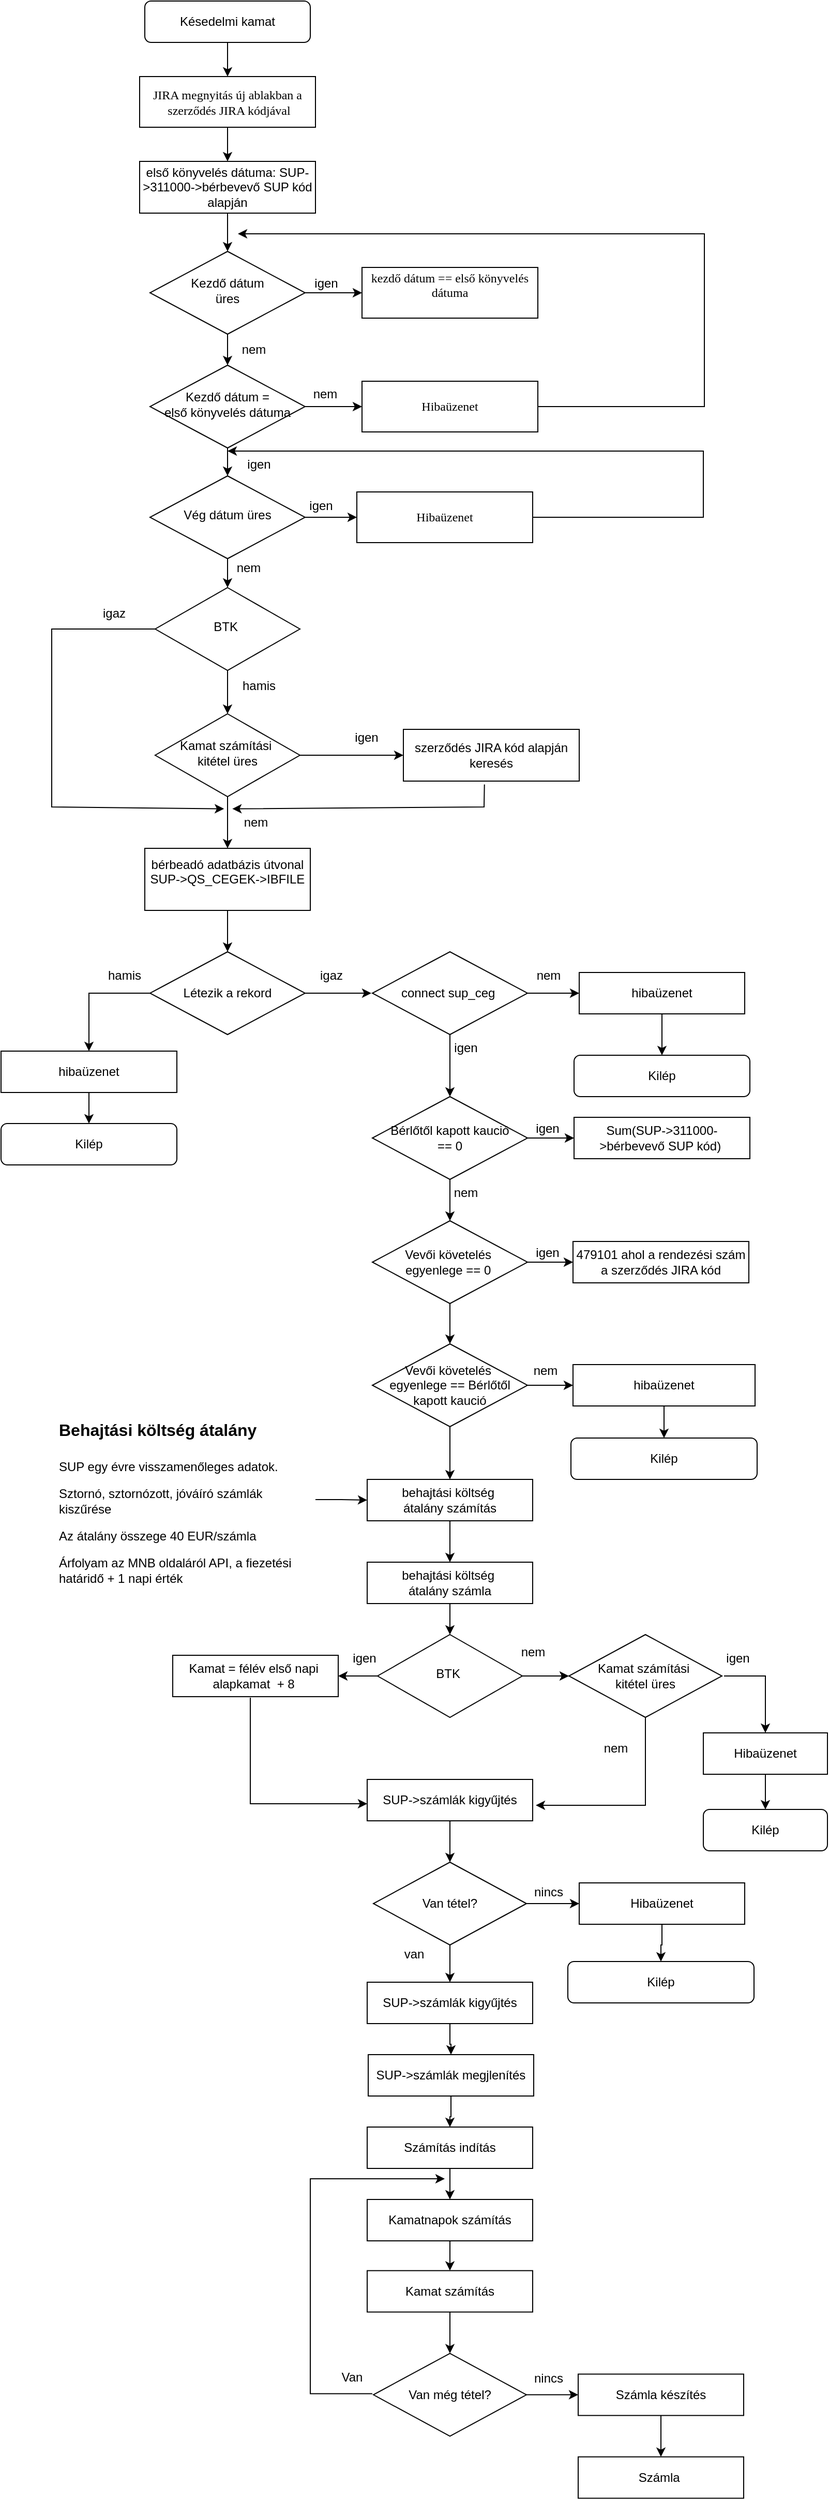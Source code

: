<mxfile version="24.5.1" type="github">
  <diagram id="C5RBs43oDa-KdzZeNtuy" name="Page-1">
    <mxGraphModel dx="1434" dy="780" grid="1" gridSize="10" guides="1" tooltips="1" connect="1" arrows="1" fold="1" page="1" pageScale="1" pageWidth="827" pageHeight="1169" math="0" shadow="0">
      <root>
        <mxCell id="WIyWlLk6GJQsqaUBKTNV-0" />
        <mxCell id="WIyWlLk6GJQsqaUBKTNV-1" parent="WIyWlLk6GJQsqaUBKTNV-0" />
        <mxCell id="4UX6fpoMR7Aj9LbOUWJn-19" value="" style="edgeStyle=orthogonalEdgeStyle;rounded=0;orthogonalLoop=1;jettySize=auto;html=1;" edge="1" parent="WIyWlLk6GJQsqaUBKTNV-1" source="WIyWlLk6GJQsqaUBKTNV-3" target="4UX6fpoMR7Aj9LbOUWJn-18">
          <mxGeometry relative="1" as="geometry" />
        </mxCell>
        <mxCell id="WIyWlLk6GJQsqaUBKTNV-3" value="Késedelmi kamat" style="rounded=1;whiteSpace=wrap;html=1;fontSize=12;glass=0;strokeWidth=1;shadow=0;" parent="WIyWlLk6GJQsqaUBKTNV-1" vertex="1">
          <mxGeometry x="160" y="25" width="160" height="40" as="geometry" />
        </mxCell>
        <mxCell id="4UX6fpoMR7Aj9LbOUWJn-11" value="" style="edgeStyle=orthogonalEdgeStyle;rounded=0;orthogonalLoop=1;jettySize=auto;html=1;" edge="1" parent="WIyWlLk6GJQsqaUBKTNV-1" source="WIyWlLk6GJQsqaUBKTNV-6">
          <mxGeometry relative="1" as="geometry">
            <mxPoint x="370" y="307" as="targetPoint" />
          </mxGeometry>
        </mxCell>
        <mxCell id="4UX6fpoMR7Aj9LbOUWJn-14" value="" style="edgeStyle=orthogonalEdgeStyle;rounded=0;orthogonalLoop=1;jettySize=auto;html=1;" edge="1" parent="WIyWlLk6GJQsqaUBKTNV-1" source="WIyWlLk6GJQsqaUBKTNV-6" target="4UX6fpoMR7Aj9LbOUWJn-13">
          <mxGeometry relative="1" as="geometry" />
        </mxCell>
        <mxCell id="WIyWlLk6GJQsqaUBKTNV-6" value="Kezdő dátum&lt;div&gt;üres&lt;/div&gt;" style="rhombus;whiteSpace=wrap;html=1;shadow=0;fontFamily=Helvetica;fontSize=12;align=center;strokeWidth=1;spacing=6;spacingTop=-4;" parent="WIyWlLk6GJQsqaUBKTNV-1" vertex="1">
          <mxGeometry x="165" y="267" width="150" height="80" as="geometry" />
        </mxCell>
        <mxCell id="4UX6fpoMR7Aj9LbOUWJn-37" value="" style="edgeStyle=orthogonalEdgeStyle;rounded=0;orthogonalLoop=1;jettySize=auto;html=1;" edge="1" parent="WIyWlLk6GJQsqaUBKTNV-1" source="WIyWlLk6GJQsqaUBKTNV-10" target="4UX6fpoMR7Aj9LbOUWJn-36">
          <mxGeometry relative="1" as="geometry" />
        </mxCell>
        <mxCell id="WIyWlLk6GJQsqaUBKTNV-10" value="Vég dátum üres" style="rhombus;whiteSpace=wrap;html=1;shadow=0;fontFamily=Helvetica;fontSize=12;align=center;strokeWidth=1;spacing=6;spacingTop=-4;" parent="WIyWlLk6GJQsqaUBKTNV-1" vertex="1">
          <mxGeometry x="165" y="484" width="150" height="80" as="geometry" />
        </mxCell>
        <mxCell id="mOYk4QfzvSBactdOtRVu-100" value="" style="edgeStyle=orthogonalEdgeStyle;rounded=0;orthogonalLoop=1;jettySize=auto;html=1;" parent="WIyWlLk6GJQsqaUBKTNV-1" source="mOYk4QfzvSBactdOtRVu-1" target="mOYk4QfzvSBactdOtRVu-72" edge="1">
          <mxGeometry relative="1" as="geometry" />
        </mxCell>
        <mxCell id="mOYk4QfzvSBactdOtRVu-1" value="Kamat számítási&amp;nbsp;&lt;div&gt;kitétel&amp;nbsp;&lt;span style=&quot;background-color: initial;&quot;&gt;üres&lt;/span&gt;&lt;/div&gt;" style="rhombus;whiteSpace=wrap;html=1;shadow=0;fontFamily=Helvetica;fontSize=12;align=center;strokeWidth=1;spacing=6;spacingTop=-4;" parent="WIyWlLk6GJQsqaUBKTNV-1" vertex="1">
          <mxGeometry x="170" y="714" width="140" height="80" as="geometry" />
        </mxCell>
        <mxCell id="mOYk4QfzvSBactdOtRVu-7" value="BTK&amp;nbsp;" style="rhombus;whiteSpace=wrap;html=1;shadow=0;fontFamily=Helvetica;fontSize=12;align=center;strokeWidth=1;spacing=6;spacingTop=-4;" parent="WIyWlLk6GJQsqaUBKTNV-1" vertex="1">
          <mxGeometry x="170" y="592" width="140" height="80" as="geometry" />
        </mxCell>
        <mxCell id="mOYk4QfzvSBactdOtRVu-8" value="" style="edgeStyle=none;orthogonalLoop=1;jettySize=auto;html=1;rounded=0;entryX=0.5;entryY=0;entryDx=0;entryDy=0;exitX=0.5;exitY=1;exitDx=0;exitDy=0;" parent="WIyWlLk6GJQsqaUBKTNV-1" source="WIyWlLk6GJQsqaUBKTNV-10" target="mOYk4QfzvSBactdOtRVu-7" edge="1">
          <mxGeometry width="100" relative="1" as="geometry">
            <mxPoint x="220" y="554" as="sourcePoint" />
            <mxPoint x="270" y="574" as="targetPoint" />
            <Array as="points" />
          </mxGeometry>
        </mxCell>
        <mxCell id="mOYk4QfzvSBactdOtRVu-12" value="" style="edgeStyle=none;orthogonalLoop=1;jettySize=auto;html=1;rounded=0;exitX=0.5;exitY=1;exitDx=0;exitDy=0;" parent="WIyWlLk6GJQsqaUBKTNV-1" source="mOYk4QfzvSBactdOtRVu-7" edge="1">
          <mxGeometry width="100" relative="1" as="geometry">
            <mxPoint x="252" y="672" as="sourcePoint" />
            <mxPoint x="240" y="714" as="targetPoint" />
            <Array as="points" />
          </mxGeometry>
        </mxCell>
        <mxCell id="mOYk4QfzvSBactdOtRVu-13" value="hamis" style="text;html=1;align=center;verticalAlign=middle;resizable=0;points=[];autosize=1;strokeColor=none;fillColor=none;" parent="WIyWlLk6GJQsqaUBKTNV-1" vertex="1">
          <mxGeometry x="240" y="672" width="60" height="30" as="geometry" />
        </mxCell>
        <mxCell id="mOYk4QfzvSBactdOtRVu-20" value="igen" style="text;html=1;align=center;verticalAlign=middle;resizable=0;points=[];autosize=1;strokeColor=none;fillColor=none;" parent="WIyWlLk6GJQsqaUBKTNV-1" vertex="1">
          <mxGeometry x="349" y="722" width="50" height="30" as="geometry" />
        </mxCell>
        <mxCell id="mOYk4QfzvSBactdOtRVu-21" value="" style="edgeStyle=none;orthogonalLoop=1;jettySize=auto;html=1;rounded=0;" parent="WIyWlLk6GJQsqaUBKTNV-1" edge="1">
          <mxGeometry width="100" relative="1" as="geometry">
            <mxPoint x="240" y="794" as="sourcePoint" />
            <mxPoint x="240" y="844" as="targetPoint" />
            <Array as="points" />
          </mxGeometry>
        </mxCell>
        <mxCell id="mOYk4QfzvSBactdOtRVu-22" value="nem" style="text;html=1;align=center;verticalAlign=middle;resizable=0;points=[];autosize=1;strokeColor=none;fillColor=none;" parent="WIyWlLk6GJQsqaUBKTNV-1" vertex="1">
          <mxGeometry x="242" y="804" width="50" height="30" as="geometry" />
        </mxCell>
        <mxCell id="mOYk4QfzvSBactdOtRVu-24" value="bérbeadó adatbázis útvonal&lt;div&gt;SUP-&amp;gt;QS_CEGEK-&amp;gt;IBFILE&lt;div&gt;&lt;br&gt;&lt;/div&gt;&lt;/div&gt;" style="rounded=0;whiteSpace=wrap;html=1;" parent="WIyWlLk6GJQsqaUBKTNV-1" vertex="1">
          <mxGeometry x="160" y="844" width="160" height="60" as="geometry" />
        </mxCell>
        <mxCell id="mOYk4QfzvSBactdOtRVu-40" value="" style="edgeStyle=orthogonalEdgeStyle;rounded=0;orthogonalLoop=1;jettySize=auto;html=1;" parent="WIyWlLk6GJQsqaUBKTNV-1" source="mOYk4QfzvSBactdOtRVu-29" edge="1">
          <mxGeometry relative="1" as="geometry">
            <mxPoint x="379" y="984" as="targetPoint" />
          </mxGeometry>
        </mxCell>
        <mxCell id="4UX6fpoMR7Aj9LbOUWJn-35" value="" style="edgeStyle=orthogonalEdgeStyle;rounded=0;orthogonalLoop=1;jettySize=auto;html=1;entryX=0.5;entryY=0;entryDx=0;entryDy=0;exitX=0;exitY=0.5;exitDx=0;exitDy=0;" edge="1" parent="WIyWlLk6GJQsqaUBKTNV-1" source="mOYk4QfzvSBactdOtRVu-29" target="mOYk4QfzvSBactdOtRVu-32">
          <mxGeometry relative="1" as="geometry">
            <mxPoint x="70" y="984" as="targetPoint" />
          </mxGeometry>
        </mxCell>
        <mxCell id="mOYk4QfzvSBactdOtRVu-29" value="Létezik a rekord" style="rhombus;whiteSpace=wrap;html=1;" parent="WIyWlLk6GJQsqaUBKTNV-1" vertex="1">
          <mxGeometry x="165" y="944" width="150" height="80" as="geometry" />
        </mxCell>
        <mxCell id="mOYk4QfzvSBactdOtRVu-30" value="" style="edgeStyle=none;orthogonalLoop=1;jettySize=auto;html=1;rounded=0;exitX=0.5;exitY=1;exitDx=0;exitDy=0;entryX=0.5;entryY=0;entryDx=0;entryDy=0;" parent="WIyWlLk6GJQsqaUBKTNV-1" source="mOYk4QfzvSBactdOtRVu-24" target="mOYk4QfzvSBactdOtRVu-29" edge="1">
          <mxGeometry width="100" relative="1" as="geometry">
            <mxPoint x="190" y="924" as="sourcePoint" />
            <mxPoint x="290" y="924" as="targetPoint" />
            <Array as="points" />
          </mxGeometry>
        </mxCell>
        <mxCell id="4UX6fpoMR7Aj9LbOUWJn-33" value="" style="edgeStyle=orthogonalEdgeStyle;rounded=0;orthogonalLoop=1;jettySize=auto;html=1;" edge="1" parent="WIyWlLk6GJQsqaUBKTNV-1" source="mOYk4QfzvSBactdOtRVu-32" target="mOYk4QfzvSBactdOtRVu-35">
          <mxGeometry relative="1" as="geometry" />
        </mxCell>
        <mxCell id="mOYk4QfzvSBactdOtRVu-32" value="hibaüzenet" style="rounded=0;whiteSpace=wrap;html=1;" parent="WIyWlLk6GJQsqaUBKTNV-1" vertex="1">
          <mxGeometry x="21" y="1040" width="170" height="40" as="geometry" />
        </mxCell>
        <mxCell id="mOYk4QfzvSBactdOtRVu-33" value="hamis" style="text;html=1;align=center;verticalAlign=middle;resizable=0;points=[];autosize=1;strokeColor=none;fillColor=none;" parent="WIyWlLk6GJQsqaUBKTNV-1" vertex="1">
          <mxGeometry x="110" y="952" width="60" height="30" as="geometry" />
        </mxCell>
        <mxCell id="mOYk4QfzvSBactdOtRVu-34" style="edgeStyle=orthogonalEdgeStyle;rounded=0;orthogonalLoop=1;jettySize=auto;html=1;exitX=0.5;exitY=1;exitDx=0;exitDy=0;" parent="WIyWlLk6GJQsqaUBKTNV-1" edge="1">
          <mxGeometry relative="1" as="geometry">
            <mxPoint x="105" y="1074" as="sourcePoint" />
            <mxPoint x="105" y="1074" as="targetPoint" />
          </mxGeometry>
        </mxCell>
        <mxCell id="mOYk4QfzvSBactdOtRVu-35" value="Kilép" style="rounded=1;whiteSpace=wrap;html=1;" parent="WIyWlLk6GJQsqaUBKTNV-1" vertex="1">
          <mxGeometry x="21" y="1110" width="170" height="40" as="geometry" />
        </mxCell>
        <mxCell id="mOYk4QfzvSBactdOtRVu-41" value="igaz" style="text;html=1;align=center;verticalAlign=middle;resizable=0;points=[];autosize=1;strokeColor=none;fillColor=none;" parent="WIyWlLk6GJQsqaUBKTNV-1" vertex="1">
          <mxGeometry x="315" y="952" width="50" height="30" as="geometry" />
        </mxCell>
        <mxCell id="mOYk4QfzvSBactdOtRVu-45" value="" style="edgeStyle=orthogonalEdgeStyle;rounded=0;orthogonalLoop=1;jettySize=auto;html=1;" parent="WIyWlLk6GJQsqaUBKTNV-1" source="mOYk4QfzvSBactdOtRVu-42" target="mOYk4QfzvSBactdOtRVu-44" edge="1">
          <mxGeometry relative="1" as="geometry" />
        </mxCell>
        <mxCell id="mOYk4QfzvSBactdOtRVu-58" value="" style="edgeStyle=orthogonalEdgeStyle;rounded=0;orthogonalLoop=1;jettySize=auto;html=1;" parent="WIyWlLk6GJQsqaUBKTNV-1" source="mOYk4QfzvSBactdOtRVu-42" target="mOYk4QfzvSBactdOtRVu-57" edge="1">
          <mxGeometry relative="1" as="geometry" />
        </mxCell>
        <mxCell id="mOYk4QfzvSBactdOtRVu-42" value="connect sup_ceg&amp;nbsp;" style="rhombus;whiteSpace=wrap;html=1;" parent="WIyWlLk6GJQsqaUBKTNV-1" vertex="1">
          <mxGeometry x="380" y="944" width="150" height="80" as="geometry" />
        </mxCell>
        <mxCell id="mOYk4QfzvSBactdOtRVu-48" value="" style="edgeStyle=orthogonalEdgeStyle;rounded=0;orthogonalLoop=1;jettySize=auto;html=1;" parent="WIyWlLk6GJQsqaUBKTNV-1" source="mOYk4QfzvSBactdOtRVu-44" target="mOYk4QfzvSBactdOtRVu-47" edge="1">
          <mxGeometry relative="1" as="geometry" />
        </mxCell>
        <mxCell id="mOYk4QfzvSBactdOtRVu-44" value="hibaüzenet" style="rounded=0;whiteSpace=wrap;html=1;" parent="WIyWlLk6GJQsqaUBKTNV-1" vertex="1">
          <mxGeometry x="580" y="964" width="160" height="40" as="geometry" />
        </mxCell>
        <mxCell id="mOYk4QfzvSBactdOtRVu-47" value="Kilép" style="rounded=1;whiteSpace=wrap;html=1;" parent="WIyWlLk6GJQsqaUBKTNV-1" vertex="1">
          <mxGeometry x="575" y="1044" width="170" height="40" as="geometry" />
        </mxCell>
        <mxCell id="mOYk4QfzvSBactdOtRVu-49" value="nem" style="text;html=1;align=center;verticalAlign=middle;resizable=0;points=[];autosize=1;strokeColor=none;fillColor=none;" parent="WIyWlLk6GJQsqaUBKTNV-1" vertex="1">
          <mxGeometry x="525" y="952" width="50" height="30" as="geometry" />
        </mxCell>
        <mxCell id="mOYk4QfzvSBactdOtRVu-54" value="" style="edgeStyle=orthogonalEdgeStyle;rounded=0;orthogonalLoop=1;jettySize=auto;html=1;" parent="WIyWlLk6GJQsqaUBKTNV-1" source="mOYk4QfzvSBactdOtRVu-50" target="mOYk4QfzvSBactdOtRVu-53" edge="1">
          <mxGeometry relative="1" as="geometry" />
        </mxCell>
        <mxCell id="mOYk4QfzvSBactdOtRVu-50" value="&lt;div&gt;Sum(SUP-&amp;gt;311000-&amp;gt;bérbevevő SUP kód)&amp;nbsp;&lt;/div&gt;" style="rounded=0;whiteSpace=wrap;html=1;" parent="WIyWlLk6GJQsqaUBKTNV-1" vertex="1">
          <mxGeometry x="575" y="1104" width="170" height="40" as="geometry" />
        </mxCell>
        <mxCell id="mOYk4QfzvSBactdOtRVu-52" value="igen" style="text;html=1;align=center;verticalAlign=middle;resizable=0;points=[];autosize=1;strokeColor=none;fillColor=none;" parent="WIyWlLk6GJQsqaUBKTNV-1" vertex="1">
          <mxGeometry x="445" y="1022" width="50" height="30" as="geometry" />
        </mxCell>
        <mxCell id="mOYk4QfzvSBactdOtRVu-56" value="" style="edgeStyle=orthogonalEdgeStyle;rounded=0;orthogonalLoop=1;jettySize=auto;html=1;" parent="WIyWlLk6GJQsqaUBKTNV-1" source="mOYk4QfzvSBactdOtRVu-53" target="mOYk4QfzvSBactdOtRVu-55" edge="1">
          <mxGeometry relative="1" as="geometry" />
        </mxCell>
        <mxCell id="mOYk4QfzvSBactdOtRVu-66" value="" style="edgeStyle=orthogonalEdgeStyle;rounded=0;orthogonalLoop=1;jettySize=auto;html=1;" parent="WIyWlLk6GJQsqaUBKTNV-1" source="mOYk4QfzvSBactdOtRVu-53" target="mOYk4QfzvSBactdOtRVu-65" edge="1">
          <mxGeometry relative="1" as="geometry" />
        </mxCell>
        <mxCell id="mOYk4QfzvSBactdOtRVu-53" value="Vevői követelés&amp;nbsp;&lt;div&gt;egyenlege == 0&lt;span style=&quot;background-color: initial;&quot;&gt;&amp;nbsp;&lt;/span&gt;&lt;/div&gt;" style="rhombus;whiteSpace=wrap;html=1;" parent="WIyWlLk6GJQsqaUBKTNV-1" vertex="1">
          <mxGeometry x="380" y="1204" width="150" height="80" as="geometry" />
        </mxCell>
        <mxCell id="mOYk4QfzvSBactdOtRVu-55" value="479101 ahol a rendezési szám a szerződés JIRA kód" style="rounded=0;whiteSpace=wrap;html=1;" parent="WIyWlLk6GJQsqaUBKTNV-1" vertex="1">
          <mxGeometry x="574" y="1224" width="170" height="40" as="geometry" />
        </mxCell>
        <mxCell id="mOYk4QfzvSBactdOtRVu-60" value="" style="edgeStyle=orthogonalEdgeStyle;rounded=0;orthogonalLoop=1;jettySize=auto;html=1;" parent="WIyWlLk6GJQsqaUBKTNV-1" source="mOYk4QfzvSBactdOtRVu-57" edge="1">
          <mxGeometry relative="1" as="geometry">
            <mxPoint x="575" y="1124" as="targetPoint" />
          </mxGeometry>
        </mxCell>
        <mxCell id="mOYk4QfzvSBactdOtRVu-57" value="Bérlőtől kapott kaució&lt;div&gt;== 0&lt;/div&gt;" style="rhombus;whiteSpace=wrap;html=1;" parent="WIyWlLk6GJQsqaUBKTNV-1" vertex="1">
          <mxGeometry x="380" y="1084" width="150" height="80" as="geometry" />
        </mxCell>
        <mxCell id="mOYk4QfzvSBactdOtRVu-62" value="igen" style="text;html=1;align=center;verticalAlign=middle;resizable=0;points=[];autosize=1;strokeColor=none;fillColor=none;" parent="WIyWlLk6GJQsqaUBKTNV-1" vertex="1">
          <mxGeometry x="524" y="1100" width="50" height="30" as="geometry" />
        </mxCell>
        <mxCell id="mOYk4QfzvSBactdOtRVu-63" value="igen" style="text;html=1;align=center;verticalAlign=middle;resizable=0;points=[];autosize=1;strokeColor=none;fillColor=none;" parent="WIyWlLk6GJQsqaUBKTNV-1" vertex="1">
          <mxGeometry x="524" y="1220" width="50" height="30" as="geometry" />
        </mxCell>
        <mxCell id="mOYk4QfzvSBactdOtRVu-64" value="nem" style="text;html=1;align=center;verticalAlign=middle;resizable=0;points=[];autosize=1;strokeColor=none;fillColor=none;" parent="WIyWlLk6GJQsqaUBKTNV-1" vertex="1">
          <mxGeometry x="445" y="1162" width="50" height="30" as="geometry" />
        </mxCell>
        <mxCell id="mOYk4QfzvSBactdOtRVu-68" value="" style="edgeStyle=orthogonalEdgeStyle;rounded=0;orthogonalLoop=1;jettySize=auto;html=1;" parent="WIyWlLk6GJQsqaUBKTNV-1" source="mOYk4QfzvSBactdOtRVu-65" target="mOYk4QfzvSBactdOtRVu-67" edge="1">
          <mxGeometry relative="1" as="geometry" />
        </mxCell>
        <mxCell id="mOYk4QfzvSBactdOtRVu-65" value="Vevői követelés&amp;nbsp;&lt;div&gt;egyenlege == Bérlőtől&lt;/div&gt;&lt;div&gt;kapott kaució&lt;/div&gt;" style="rhombus;whiteSpace=wrap;html=1;" parent="WIyWlLk6GJQsqaUBKTNV-1" vertex="1">
          <mxGeometry x="380" y="1323" width="150" height="80" as="geometry" />
        </mxCell>
        <mxCell id="mOYk4QfzvSBactdOtRVu-71" value="" style="edgeStyle=orthogonalEdgeStyle;rounded=0;orthogonalLoop=1;jettySize=auto;html=1;" parent="WIyWlLk6GJQsqaUBKTNV-1" source="mOYk4QfzvSBactdOtRVu-67" target="mOYk4QfzvSBactdOtRVu-70" edge="1">
          <mxGeometry relative="1" as="geometry" />
        </mxCell>
        <mxCell id="mOYk4QfzvSBactdOtRVu-67" value="hibaüzenet" style="rounded=0;whiteSpace=wrap;html=1;" parent="WIyWlLk6GJQsqaUBKTNV-1" vertex="1">
          <mxGeometry x="574" y="1343" width="176" height="40" as="geometry" />
        </mxCell>
        <mxCell id="mOYk4QfzvSBactdOtRVu-69" value="nem" style="text;html=1;align=center;verticalAlign=middle;resizable=0;points=[];autosize=1;strokeColor=none;fillColor=none;" parent="WIyWlLk6GJQsqaUBKTNV-1" vertex="1">
          <mxGeometry x="522" y="1334" width="50" height="30" as="geometry" />
        </mxCell>
        <mxCell id="mOYk4QfzvSBactdOtRVu-70" value="Kilép" style="rounded=1;whiteSpace=wrap;html=1;" parent="WIyWlLk6GJQsqaUBKTNV-1" vertex="1">
          <mxGeometry x="572" y="1414" width="180" height="40" as="geometry" />
        </mxCell>
        <mxCell id="mOYk4QfzvSBactdOtRVu-72" value="szerződés JIRA kód alapján keresés" style="rounded=0;whiteSpace=wrap;html=1;" parent="WIyWlLk6GJQsqaUBKTNV-1" vertex="1">
          <mxGeometry x="410" y="729" width="170" height="50" as="geometry" />
        </mxCell>
        <mxCell id="4UX6fpoMR7Aj9LbOUWJn-21" value="" style="edgeStyle=orthogonalEdgeStyle;rounded=0;orthogonalLoop=1;jettySize=auto;html=1;" edge="1" parent="WIyWlLk6GJQsqaUBKTNV-1" source="mOYk4QfzvSBactdOtRVu-74" target="WIyWlLk6GJQsqaUBKTNV-6">
          <mxGeometry relative="1" as="geometry" />
        </mxCell>
        <mxCell id="mOYk4QfzvSBactdOtRVu-74" value="első könyvelés dátuma: SUP-&amp;gt;311000-&amp;gt;bérbevevő SUP kód alapján" style="rounded=0;whiteSpace=wrap;html=1;" parent="WIyWlLk6GJQsqaUBKTNV-1" vertex="1">
          <mxGeometry x="155" y="180" width="170" height="50" as="geometry" />
        </mxCell>
        <mxCell id="mOYk4QfzvSBactdOtRVu-94" value="" style="edgeStyle=orthogonalEdgeStyle;rounded=0;orthogonalLoop=1;jettySize=auto;html=1;" parent="WIyWlLk6GJQsqaUBKTNV-1" source="mOYk4QfzvSBactdOtRVu-65" target="mOYk4QfzvSBactdOtRVu-92" edge="1">
          <mxGeometry relative="1" as="geometry">
            <mxPoint x="455" y="1403" as="sourcePoint" />
            <mxPoint x="455" y="1484" as="targetPoint" />
          </mxGeometry>
        </mxCell>
        <mxCell id="mOYk4QfzvSBactdOtRVu-96" value="" style="edgeStyle=orthogonalEdgeStyle;rounded=0;orthogonalLoop=1;jettySize=auto;html=1;" parent="WIyWlLk6GJQsqaUBKTNV-1" source="mOYk4QfzvSBactdOtRVu-92" target="mOYk4QfzvSBactdOtRVu-95" edge="1">
          <mxGeometry relative="1" as="geometry" />
        </mxCell>
        <mxCell id="mOYk4QfzvSBactdOtRVu-92" value="&lt;span style=&quot;text-wrap: nowrap;&quot;&gt;behajtási költség&amp;nbsp;&lt;/span&gt;&lt;div&gt;&lt;span style=&quot;text-wrap: nowrap;&quot;&gt;átalány számítás&lt;/span&gt;&lt;/div&gt;" style="rounded=0;whiteSpace=wrap;html=1;" parent="WIyWlLk6GJQsqaUBKTNV-1" vertex="1">
          <mxGeometry x="375" y="1454" width="160" height="40" as="geometry" />
        </mxCell>
        <mxCell id="mOYk4QfzvSBactdOtRVu-104" value="" style="edgeStyle=orthogonalEdgeStyle;rounded=0;orthogonalLoop=1;jettySize=auto;html=1;" parent="WIyWlLk6GJQsqaUBKTNV-1" source="mOYk4QfzvSBactdOtRVu-95" target="mOYk4QfzvSBactdOtRVu-103" edge="1">
          <mxGeometry relative="1" as="geometry" />
        </mxCell>
        <mxCell id="mOYk4QfzvSBactdOtRVu-95" value="&lt;span style=&quot;text-wrap: nowrap;&quot;&gt;behajtási költség&amp;nbsp;&lt;/span&gt;&lt;div&gt;&lt;span style=&quot;text-wrap: nowrap;&quot;&gt;átalány számla&lt;/span&gt;&lt;/div&gt;" style="rounded=0;whiteSpace=wrap;html=1;" parent="WIyWlLk6GJQsqaUBKTNV-1" vertex="1">
          <mxGeometry x="375" y="1534" width="160" height="40" as="geometry" />
        </mxCell>
        <mxCell id="mOYk4QfzvSBactdOtRVu-98" value="" style="edgeStyle=none;orthogonalLoop=1;jettySize=auto;html=1;rounded=0;entryX=-0.108;entryY=0.06;entryDx=0;entryDy=0;entryPerimeter=0;exitX=0;exitY=0.5;exitDx=0;exitDy=0;" parent="WIyWlLk6GJQsqaUBKTNV-1" source="mOYk4QfzvSBactdOtRVu-7" target="mOYk4QfzvSBactdOtRVu-22" edge="1">
          <mxGeometry width="100" relative="1" as="geometry">
            <mxPoint x="70" y="634" as="sourcePoint" />
            <mxPoint x="170" y="634" as="targetPoint" />
            <Array as="points">
              <mxPoint x="70" y="632" />
              <mxPoint x="70" y="804" />
            </Array>
          </mxGeometry>
        </mxCell>
        <mxCell id="mOYk4QfzvSBactdOtRVu-101" value="" style="edgeStyle=none;orthogonalLoop=1;jettySize=auto;html=1;rounded=0;exitX=0.461;exitY=1.064;exitDx=0;exitDy=0;exitPerimeter=0;entryX=0.052;entryY=0.06;entryDx=0;entryDy=0;entryPerimeter=0;" parent="WIyWlLk6GJQsqaUBKTNV-1" source="mOYk4QfzvSBactdOtRVu-72" target="mOYk4QfzvSBactdOtRVu-22" edge="1">
          <mxGeometry width="100" relative="1" as="geometry">
            <mxPoint x="390" y="824" as="sourcePoint" />
            <mxPoint x="490" y="824" as="targetPoint" />
            <Array as="points">
              <mxPoint x="488" y="804" />
            </Array>
          </mxGeometry>
        </mxCell>
        <mxCell id="mOYk4QfzvSBactdOtRVu-102" value="igaz" style="text;html=1;align=center;verticalAlign=middle;resizable=0;points=[];autosize=1;strokeColor=none;fillColor=none;" parent="WIyWlLk6GJQsqaUBKTNV-1" vertex="1">
          <mxGeometry x="105" y="602" width="50" height="30" as="geometry" />
        </mxCell>
        <mxCell id="mOYk4QfzvSBactdOtRVu-106" value="" style="edgeStyle=orthogonalEdgeStyle;rounded=0;orthogonalLoop=1;jettySize=auto;html=1;" parent="WIyWlLk6GJQsqaUBKTNV-1" source="mOYk4QfzvSBactdOtRVu-103" target="mOYk4QfzvSBactdOtRVu-105" edge="1">
          <mxGeometry relative="1" as="geometry" />
        </mxCell>
        <mxCell id="mOYk4QfzvSBactdOtRVu-123" value="" style="edgeStyle=orthogonalEdgeStyle;rounded=0;orthogonalLoop=1;jettySize=auto;html=1;" parent="WIyWlLk6GJQsqaUBKTNV-1" source="mOYk4QfzvSBactdOtRVu-103" target="mOYk4QfzvSBactdOtRVu-112" edge="1">
          <mxGeometry relative="1" as="geometry" />
        </mxCell>
        <mxCell id="mOYk4QfzvSBactdOtRVu-103" value="BTK&amp;nbsp;" style="rhombus;whiteSpace=wrap;html=1;shadow=0;fontFamily=Helvetica;fontSize=12;align=center;strokeWidth=1;spacing=6;spacingTop=-4;" parent="WIyWlLk6GJQsqaUBKTNV-1" vertex="1">
          <mxGeometry x="385" y="1604" width="140" height="80" as="geometry" />
        </mxCell>
        <mxCell id="mOYk4QfzvSBactdOtRVu-105" value="&lt;span style=&quot;text-wrap: nowrap;&quot;&gt;Kamat = félév első napi&amp;nbsp;&lt;/span&gt;&lt;div&gt;&lt;span style=&quot;text-wrap: nowrap;&quot;&gt;alapkamat&amp;nbsp; + 8&amp;nbsp;&lt;/span&gt;&lt;/div&gt;" style="rounded=0;whiteSpace=wrap;html=1;" parent="WIyWlLk6GJQsqaUBKTNV-1" vertex="1">
          <mxGeometry x="187" y="1624" width="160" height="40" as="geometry" />
        </mxCell>
        <mxCell id="mOYk4QfzvSBactdOtRVu-107" value="igen" style="text;html=1;align=center;verticalAlign=middle;resizable=0;points=[];autosize=1;strokeColor=none;fillColor=none;" parent="WIyWlLk6GJQsqaUBKTNV-1" vertex="1">
          <mxGeometry x="347" y="1612" width="50" height="30" as="geometry" />
        </mxCell>
        <mxCell id="mOYk4QfzvSBactdOtRVu-110" value="nem" style="text;html=1;align=center;verticalAlign=middle;resizable=0;points=[];autosize=1;strokeColor=none;fillColor=none;" parent="WIyWlLk6GJQsqaUBKTNV-1" vertex="1">
          <mxGeometry x="510" y="1606" width="50" height="30" as="geometry" />
        </mxCell>
        <mxCell id="mOYk4QfzvSBactdOtRVu-115" value="" style="edgeStyle=orthogonalEdgeStyle;rounded=0;orthogonalLoop=1;jettySize=auto;html=1;" parent="WIyWlLk6GJQsqaUBKTNV-1" source="mOYk4QfzvSBactdOtRVu-111" target="mOYk4QfzvSBactdOtRVu-114" edge="1">
          <mxGeometry relative="1" as="geometry" />
        </mxCell>
        <mxCell id="mOYk4QfzvSBactdOtRVu-111" value="&lt;span style=&quot;text-wrap: nowrap;&quot;&gt;Hibaüzenet&lt;/span&gt;" style="rounded=0;whiteSpace=wrap;html=1;" parent="WIyWlLk6GJQsqaUBKTNV-1" vertex="1">
          <mxGeometry x="700" y="1699" width="120" height="40" as="geometry" />
        </mxCell>
        <mxCell id="mOYk4QfzvSBactdOtRVu-112" value="Kamat számítási&amp;nbsp;&lt;div&gt;kitétel&amp;nbsp;&lt;span style=&quot;background-color: initial;&quot;&gt;üres&lt;/span&gt;&lt;/div&gt;" style="rhombus;whiteSpace=wrap;html=1;" parent="WIyWlLk6GJQsqaUBKTNV-1" vertex="1">
          <mxGeometry x="570" y="1604" width="148" height="80" as="geometry" />
        </mxCell>
        <mxCell id="mOYk4QfzvSBactdOtRVu-114" value="Kilép" style="rounded=1;whiteSpace=wrap;html=1;" parent="WIyWlLk6GJQsqaUBKTNV-1" vertex="1">
          <mxGeometry x="700" y="1773" width="120" height="40" as="geometry" />
        </mxCell>
        <mxCell id="mOYk4QfzvSBactdOtRVu-120" value="" style="edgeStyle=orthogonalEdgeStyle;rounded=0;orthogonalLoop=1;jettySize=auto;html=1;" parent="WIyWlLk6GJQsqaUBKTNV-1" source="mOYk4QfzvSBactdOtRVu-118" target="mOYk4QfzvSBactdOtRVu-92" edge="1">
          <mxGeometry relative="1" as="geometry" />
        </mxCell>
        <mxCell id="mOYk4QfzvSBactdOtRVu-118" value="&lt;h1 style=&quot;margin-top: 0px;&quot;&gt;&lt;font size=&quot;3&quot;&gt;Behajtási költség átalány&lt;/font&gt;&lt;/h1&gt;&lt;p&gt;SUP egy évre visszamenőleges adatok.&lt;/p&gt;&lt;p&gt;Sztornó, sztornózott, jóváíró számlák kiszűrése&lt;/p&gt;&lt;p&gt;Az átalány összege 40 EUR/számla&lt;/p&gt;&lt;p&gt;Árfolyam az MNB oldaláról API, a fiezetési határidő + 1 napi érték&lt;/p&gt;&lt;p&gt;&lt;br&gt;&lt;/p&gt;&lt;p&gt;&lt;br&gt;&lt;/p&gt;" style="text;html=1;whiteSpace=wrap;overflow=hidden;rounded=0;" parent="WIyWlLk6GJQsqaUBKTNV-1" vertex="1">
          <mxGeometry x="75" y="1383" width="250" height="181" as="geometry" />
        </mxCell>
        <mxCell id="mOYk4QfzvSBactdOtRVu-125" value="" style="edgeStyle=none;orthogonalLoop=1;jettySize=auto;html=1;rounded=0;entryX=0.5;entryY=0;entryDx=0;entryDy=0;" parent="WIyWlLk6GJQsqaUBKTNV-1" target="mOYk4QfzvSBactdOtRVu-111" edge="1">
          <mxGeometry width="100" relative="1" as="geometry">
            <mxPoint x="720" y="1644" as="sourcePoint" />
            <mxPoint x="750" y="1694" as="targetPoint" />
            <Array as="points">
              <mxPoint x="760" y="1644" />
            </Array>
          </mxGeometry>
        </mxCell>
        <mxCell id="mOYk4QfzvSBactdOtRVu-127" value="igen" style="text;html=1;align=center;verticalAlign=middle;resizable=0;points=[];autosize=1;strokeColor=none;fillColor=none;" parent="WIyWlLk6GJQsqaUBKTNV-1" vertex="1">
          <mxGeometry x="708" y="1612" width="50" height="30" as="geometry" />
        </mxCell>
        <mxCell id="mOYk4QfzvSBactdOtRVu-134" value="" style="edgeStyle=orthogonalEdgeStyle;rounded=0;orthogonalLoop=1;jettySize=auto;html=1;" parent="WIyWlLk6GJQsqaUBKTNV-1" source="mOYk4QfzvSBactdOtRVu-129" target="mOYk4QfzvSBactdOtRVu-133" edge="1">
          <mxGeometry relative="1" as="geometry" />
        </mxCell>
        <mxCell id="mOYk4QfzvSBactdOtRVu-129" value="&lt;span style=&quot;text-wrap: nowrap;&quot;&gt;SUP-&amp;gt;számlák kigyűjtés&lt;/span&gt;" style="rounded=0;whiteSpace=wrap;html=1;" parent="WIyWlLk6GJQsqaUBKTNV-1" vertex="1">
          <mxGeometry x="375" y="1744" width="160" height="40" as="geometry" />
        </mxCell>
        <mxCell id="mOYk4QfzvSBactdOtRVu-130" value="" style="edgeStyle=none;orthogonalLoop=1;jettySize=auto;html=1;rounded=0;" parent="WIyWlLk6GJQsqaUBKTNV-1" edge="1">
          <mxGeometry width="100" relative="1" as="geometry">
            <mxPoint x="262" y="1665" as="sourcePoint" />
            <mxPoint x="375" y="1767.5" as="targetPoint" />
            <Array as="points">
              <mxPoint x="262" y="1767.5" />
            </Array>
          </mxGeometry>
        </mxCell>
        <mxCell id="mOYk4QfzvSBactdOtRVu-131" value="" style="edgeStyle=none;orthogonalLoop=1;jettySize=auto;html=1;rounded=0;exitX=0.5;exitY=1;exitDx=0;exitDy=0;" parent="WIyWlLk6GJQsqaUBKTNV-1" source="mOYk4QfzvSBactdOtRVu-112" edge="1">
          <mxGeometry width="100" relative="1" as="geometry">
            <mxPoint x="632" y="1699" as="sourcePoint" />
            <mxPoint x="538" y="1769" as="targetPoint" />
            <Array as="points">
              <mxPoint x="644" y="1769" />
              <mxPoint x="568" y="1769" />
            </Array>
          </mxGeometry>
        </mxCell>
        <mxCell id="mOYk4QfzvSBactdOtRVu-132" value="nem" style="text;html=1;align=center;verticalAlign=middle;resizable=0;points=[];autosize=1;strokeColor=none;fillColor=none;" parent="WIyWlLk6GJQsqaUBKTNV-1" vertex="1">
          <mxGeometry x="590" y="1699" width="50" height="30" as="geometry" />
        </mxCell>
        <mxCell id="4UX6fpoMR7Aj9LbOUWJn-45" value="" style="edgeStyle=orthogonalEdgeStyle;rounded=0;orthogonalLoop=1;jettySize=auto;html=1;" edge="1" parent="WIyWlLk6GJQsqaUBKTNV-1" source="mOYk4QfzvSBactdOtRVu-133" target="4UX6fpoMR7Aj9LbOUWJn-44">
          <mxGeometry relative="1" as="geometry" />
        </mxCell>
        <mxCell id="4UX6fpoMR7Aj9LbOUWJn-48" value="" style="edgeStyle=orthogonalEdgeStyle;rounded=0;orthogonalLoop=1;jettySize=auto;html=1;" edge="1" parent="WIyWlLk6GJQsqaUBKTNV-1" source="mOYk4QfzvSBactdOtRVu-133" target="4UX6fpoMR7Aj9LbOUWJn-47">
          <mxGeometry relative="1" as="geometry" />
        </mxCell>
        <mxCell id="mOYk4QfzvSBactdOtRVu-133" value="Van tétel?" style="rhombus;whiteSpace=wrap;html=1;" parent="WIyWlLk6GJQsqaUBKTNV-1" vertex="1">
          <mxGeometry x="381" y="1824" width="148" height="80" as="geometry" />
        </mxCell>
        <mxCell id="mOYk4QfzvSBactdOtRVu-139" value="" style="edgeStyle=orthogonalEdgeStyle;rounded=0;orthogonalLoop=1;jettySize=auto;html=1;" parent="WIyWlLk6GJQsqaUBKTNV-1" source="mOYk4QfzvSBactdOtRVu-135" target="mOYk4QfzvSBactdOtRVu-138" edge="1">
          <mxGeometry relative="1" as="geometry" />
        </mxCell>
        <mxCell id="mOYk4QfzvSBactdOtRVu-135" value="&lt;span style=&quot;text-wrap: nowrap;&quot;&gt;Kamatnapok számítás&lt;/span&gt;" style="rounded=0;whiteSpace=wrap;html=1;" parent="WIyWlLk6GJQsqaUBKTNV-1" vertex="1">
          <mxGeometry x="375" y="2150" width="160" height="40" as="geometry" />
        </mxCell>
        <mxCell id="mOYk4QfzvSBactdOtRVu-141" value="" style="edgeStyle=orthogonalEdgeStyle;rounded=0;orthogonalLoop=1;jettySize=auto;html=1;" parent="WIyWlLk6GJQsqaUBKTNV-1" source="mOYk4QfzvSBactdOtRVu-138" target="mOYk4QfzvSBactdOtRVu-140" edge="1">
          <mxGeometry relative="1" as="geometry" />
        </mxCell>
        <mxCell id="mOYk4QfzvSBactdOtRVu-138" value="&lt;span style=&quot;text-wrap: nowrap;&quot;&gt;Kamat számítás&lt;/span&gt;" style="rounded=0;whiteSpace=wrap;html=1;" parent="WIyWlLk6GJQsqaUBKTNV-1" vertex="1">
          <mxGeometry x="375" y="2218.8" width="160" height="40" as="geometry" />
        </mxCell>
        <mxCell id="mOYk4QfzvSBactdOtRVu-146" value="" style="edgeStyle=orthogonalEdgeStyle;rounded=0;orthogonalLoop=1;jettySize=auto;html=1;" parent="WIyWlLk6GJQsqaUBKTNV-1" source="mOYk4QfzvSBactdOtRVu-140" target="mOYk4QfzvSBactdOtRVu-145" edge="1">
          <mxGeometry relative="1" as="geometry" />
        </mxCell>
        <mxCell id="mOYk4QfzvSBactdOtRVu-140" value="Van még tétel?" style="rhombus;whiteSpace=wrap;html=1;" parent="WIyWlLk6GJQsqaUBKTNV-1" vertex="1">
          <mxGeometry x="381" y="2298.8" width="148" height="80" as="geometry" />
        </mxCell>
        <mxCell id="mOYk4QfzvSBactdOtRVu-142" value="" style="edgeStyle=none;orthogonalLoop=1;jettySize=auto;html=1;rounded=0;" parent="WIyWlLk6GJQsqaUBKTNV-1" edge="1">
          <mxGeometry width="100" relative="1" as="geometry">
            <mxPoint x="380" y="2337.8" as="sourcePoint" />
            <mxPoint x="450" y="2130" as="targetPoint" />
            <Array as="points">
              <mxPoint x="320" y="2337.8" />
              <mxPoint x="320" y="2130" />
            </Array>
          </mxGeometry>
        </mxCell>
        <mxCell id="mOYk4QfzvSBactdOtRVu-143" value="Van" style="text;html=1;align=center;verticalAlign=middle;resizable=0;points=[];autosize=1;strokeColor=none;fillColor=none;" parent="WIyWlLk6GJQsqaUBKTNV-1" vertex="1">
          <mxGeometry x="340" y="2306.8" width="40" height="30" as="geometry" />
        </mxCell>
        <mxCell id="mOYk4QfzvSBactdOtRVu-148" value="" style="edgeStyle=orthogonalEdgeStyle;rounded=0;orthogonalLoop=1;jettySize=auto;html=1;" parent="WIyWlLk6GJQsqaUBKTNV-1" source="mOYk4QfzvSBactdOtRVu-145" target="mOYk4QfzvSBactdOtRVu-147" edge="1">
          <mxGeometry relative="1" as="geometry" />
        </mxCell>
        <mxCell id="mOYk4QfzvSBactdOtRVu-145" value="&lt;span style=&quot;text-wrap: nowrap;&quot;&gt;Számla készítés&lt;/span&gt;" style="rounded=0;whiteSpace=wrap;html=1;" parent="WIyWlLk6GJQsqaUBKTNV-1" vertex="1">
          <mxGeometry x="579" y="2318.8" width="160" height="40" as="geometry" />
        </mxCell>
        <mxCell id="mOYk4QfzvSBactdOtRVu-147" value="&lt;span style=&quot;text-wrap: nowrap;&quot;&gt;Számla&amp;nbsp;&lt;/span&gt;" style="rounded=0;whiteSpace=wrap;html=1;" parent="WIyWlLk6GJQsqaUBKTNV-1" vertex="1">
          <mxGeometry x="579" y="2398.8" width="160" height="40" as="geometry" />
        </mxCell>
        <mxCell id="4UX6fpoMR7Aj9LbOUWJn-12" value="&lt;div&gt;&lt;br&gt;&lt;/div&gt;&lt;div&gt;&amp;nbsp; &amp;nbsp;igen&lt;/div&gt;" style="text;html=1;align=center;verticalAlign=middle;resizable=0;points=[];autosize=1;strokeColor=none;fillColor=none;" vertex="1" parent="WIyWlLk6GJQsqaUBKTNV-1">
          <mxGeometry x="300" y="270" width="60" height="40" as="geometry" />
        </mxCell>
        <mxCell id="4UX6fpoMR7Aj9LbOUWJn-25" value="" style="edgeStyle=orthogonalEdgeStyle;rounded=0;orthogonalLoop=1;jettySize=auto;html=1;" edge="1" parent="WIyWlLk6GJQsqaUBKTNV-1" source="4UX6fpoMR7Aj9LbOUWJn-13" target="4UX6fpoMR7Aj9LbOUWJn-23">
          <mxGeometry relative="1" as="geometry" />
        </mxCell>
        <mxCell id="4UX6fpoMR7Aj9LbOUWJn-30" value="" style="edgeStyle=orthogonalEdgeStyle;rounded=0;orthogonalLoop=1;jettySize=auto;html=1;" edge="1" parent="WIyWlLk6GJQsqaUBKTNV-1" source="4UX6fpoMR7Aj9LbOUWJn-13" target="WIyWlLk6GJQsqaUBKTNV-10">
          <mxGeometry relative="1" as="geometry" />
        </mxCell>
        <mxCell id="4UX6fpoMR7Aj9LbOUWJn-13" value="Kezdő dátum =&lt;div&gt;első könyvelés dátuma&lt;/div&gt;" style="rhombus;whiteSpace=wrap;html=1;shadow=0;fontFamily=Helvetica;fontSize=12;align=center;strokeWidth=1;spacing=6;spacingTop=-4;" vertex="1" parent="WIyWlLk6GJQsqaUBKTNV-1">
          <mxGeometry x="165" y="377" width="150" height="80" as="geometry" />
        </mxCell>
        <mxCell id="4UX6fpoMR7Aj9LbOUWJn-20" value="" style="edgeStyle=orthogonalEdgeStyle;rounded=0;orthogonalLoop=1;jettySize=auto;html=1;" edge="1" parent="WIyWlLk6GJQsqaUBKTNV-1" source="4UX6fpoMR7Aj9LbOUWJn-18" target="mOYk4QfzvSBactdOtRVu-74">
          <mxGeometry relative="1" as="geometry" />
        </mxCell>
        <mxCell id="4UX6fpoMR7Aj9LbOUWJn-18" value="&lt;span style=&quot;background-color: initial; font-family: Tahoma;&quot;&gt;JIRA megnyitás új ablakban a&lt;/span&gt;&lt;div&gt;&lt;span style=&quot;font-family: Tahoma; background-color: initial;&quot;&gt;&amp;nbsp;szerződés JIRA kódjával&lt;/span&gt;&lt;/div&gt;" style="rounded=0;whiteSpace=wrap;html=1;" vertex="1" parent="WIyWlLk6GJQsqaUBKTNV-1">
          <mxGeometry x="155" y="98" width="170" height="49" as="geometry" />
        </mxCell>
        <mxCell id="4UX6fpoMR7Aj9LbOUWJn-22" value="&lt;font face=&quot;Tahoma&quot;&gt;kezdő dátum == első könyvelés dátuma&lt;/font&gt;&lt;div&gt;&lt;font face=&quot;Tahoma&quot;&gt;&lt;br&gt;&lt;/font&gt;&lt;/div&gt;" style="rounded=0;whiteSpace=wrap;html=1;" vertex="1" parent="WIyWlLk6GJQsqaUBKTNV-1">
          <mxGeometry x="370" y="282.5" width="170" height="49" as="geometry" />
        </mxCell>
        <mxCell id="4UX6fpoMR7Aj9LbOUWJn-28" value="" style="edgeStyle=orthogonalEdgeStyle;rounded=0;orthogonalLoop=1;jettySize=auto;html=1;" edge="1" parent="WIyWlLk6GJQsqaUBKTNV-1" source="4UX6fpoMR7Aj9LbOUWJn-23">
          <mxGeometry relative="1" as="geometry">
            <mxPoint x="250" y="250" as="targetPoint" />
            <Array as="points">
              <mxPoint x="701" y="417" />
              <mxPoint x="701" y="250" />
            </Array>
          </mxGeometry>
        </mxCell>
        <mxCell id="4UX6fpoMR7Aj9LbOUWJn-23" value="&lt;font face=&quot;Tahoma&quot;&gt;Hibaüzenet&lt;/font&gt;" style="rounded=0;whiteSpace=wrap;html=1;" vertex="1" parent="WIyWlLk6GJQsqaUBKTNV-1">
          <mxGeometry x="370" y="392.5" width="170" height="49" as="geometry" />
        </mxCell>
        <mxCell id="4UX6fpoMR7Aj9LbOUWJn-24" value="nem" style="text;html=1;align=center;verticalAlign=middle;resizable=0;points=[];autosize=1;strokeColor=none;fillColor=none;" vertex="1" parent="WIyWlLk6GJQsqaUBKTNV-1">
          <mxGeometry x="240" y="347" width="50" height="30" as="geometry" />
        </mxCell>
        <mxCell id="4UX6fpoMR7Aj9LbOUWJn-26" value="nem" style="text;html=1;align=center;verticalAlign=middle;resizable=0;points=[];autosize=1;strokeColor=none;fillColor=none;" vertex="1" parent="WIyWlLk6GJQsqaUBKTNV-1">
          <mxGeometry x="309" y="390" width="50" height="30" as="geometry" />
        </mxCell>
        <mxCell id="4UX6fpoMR7Aj9LbOUWJn-31" value="igen" style="text;html=1;align=center;verticalAlign=middle;resizable=0;points=[];autosize=1;strokeColor=none;fillColor=none;" vertex="1" parent="WIyWlLk6GJQsqaUBKTNV-1">
          <mxGeometry x="245" y="458" width="50" height="30" as="geometry" />
        </mxCell>
        <mxCell id="4UX6fpoMR7Aj9LbOUWJn-32" value="nem" style="text;html=1;align=center;verticalAlign=middle;resizable=0;points=[];autosize=1;strokeColor=none;fillColor=none;" vertex="1" parent="WIyWlLk6GJQsqaUBKTNV-1">
          <mxGeometry x="235" y="558" width="50" height="30" as="geometry" />
        </mxCell>
        <mxCell id="4UX6fpoMR7Aj9LbOUWJn-40" value="" style="edgeStyle=orthogonalEdgeStyle;rounded=0;orthogonalLoop=1;jettySize=auto;html=1;" edge="1" parent="WIyWlLk6GJQsqaUBKTNV-1" source="4UX6fpoMR7Aj9LbOUWJn-36">
          <mxGeometry relative="1" as="geometry">
            <mxPoint x="240" y="460" as="targetPoint" />
            <Array as="points">
              <mxPoint x="700" y="524" />
              <mxPoint x="700" y="460" />
              <mxPoint x="245" y="460" />
            </Array>
          </mxGeometry>
        </mxCell>
        <mxCell id="4UX6fpoMR7Aj9LbOUWJn-36" value="&lt;font face=&quot;Tahoma&quot;&gt;Hibaüzenet&lt;/font&gt;" style="rounded=0;whiteSpace=wrap;html=1;" vertex="1" parent="WIyWlLk6GJQsqaUBKTNV-1">
          <mxGeometry x="365" y="499.5" width="170" height="49" as="geometry" />
        </mxCell>
        <mxCell id="4UX6fpoMR7Aj9LbOUWJn-38" value="igen" style="text;html=1;align=center;verticalAlign=middle;resizable=0;points=[];autosize=1;strokeColor=none;fillColor=none;" vertex="1" parent="WIyWlLk6GJQsqaUBKTNV-1">
          <mxGeometry x="305" y="498" width="50" height="30" as="geometry" />
        </mxCell>
        <mxCell id="4UX6fpoMR7Aj9LbOUWJn-53" value="" style="edgeStyle=orthogonalEdgeStyle;rounded=0;orthogonalLoop=1;jettySize=auto;html=1;" edge="1" parent="WIyWlLk6GJQsqaUBKTNV-1" source="4UX6fpoMR7Aj9LbOUWJn-44" target="4UX6fpoMR7Aj9LbOUWJn-52">
          <mxGeometry relative="1" as="geometry" />
        </mxCell>
        <mxCell id="4UX6fpoMR7Aj9LbOUWJn-44" value="&lt;span style=&quot;text-wrap: nowrap;&quot;&gt;SUP-&amp;gt;számlák kigyűjtés&lt;/span&gt;" style="rounded=0;whiteSpace=wrap;html=1;" vertex="1" parent="WIyWlLk6GJQsqaUBKTNV-1">
          <mxGeometry x="375" y="1940" width="160" height="40" as="geometry" />
        </mxCell>
        <mxCell id="4UX6fpoMR7Aj9LbOUWJn-46" value="van" style="text;html=1;align=center;verticalAlign=middle;resizable=0;points=[];autosize=1;strokeColor=none;fillColor=none;" vertex="1" parent="WIyWlLk6GJQsqaUBKTNV-1">
          <mxGeometry x="400" y="1898" width="40" height="30" as="geometry" />
        </mxCell>
        <mxCell id="4UX6fpoMR7Aj9LbOUWJn-51" value="" style="edgeStyle=orthogonalEdgeStyle;rounded=0;orthogonalLoop=1;jettySize=auto;html=1;" edge="1" parent="WIyWlLk6GJQsqaUBKTNV-1" source="4UX6fpoMR7Aj9LbOUWJn-47" target="4UX6fpoMR7Aj9LbOUWJn-50">
          <mxGeometry relative="1" as="geometry" />
        </mxCell>
        <mxCell id="4UX6fpoMR7Aj9LbOUWJn-47" value="&lt;span style=&quot;text-wrap: nowrap;&quot;&gt;Hibaüzenet&lt;/span&gt;" style="rounded=0;whiteSpace=wrap;html=1;" vertex="1" parent="WIyWlLk6GJQsqaUBKTNV-1">
          <mxGeometry x="580" y="1844" width="160" height="40" as="geometry" />
        </mxCell>
        <mxCell id="4UX6fpoMR7Aj9LbOUWJn-49" value="nincs" style="text;html=1;align=center;verticalAlign=middle;resizable=0;points=[];autosize=1;strokeColor=none;fillColor=none;" vertex="1" parent="WIyWlLk6GJQsqaUBKTNV-1">
          <mxGeometry x="525" y="1838" width="50" height="30" as="geometry" />
        </mxCell>
        <mxCell id="4UX6fpoMR7Aj9LbOUWJn-50" value="Kilép" style="rounded=1;whiteSpace=wrap;html=1;" vertex="1" parent="WIyWlLk6GJQsqaUBKTNV-1">
          <mxGeometry x="569" y="1920" width="180" height="40" as="geometry" />
        </mxCell>
        <mxCell id="4UX6fpoMR7Aj9LbOUWJn-55" value="" style="edgeStyle=orthogonalEdgeStyle;rounded=0;orthogonalLoop=1;jettySize=auto;html=1;" edge="1" parent="WIyWlLk6GJQsqaUBKTNV-1" source="4UX6fpoMR7Aj9LbOUWJn-52" target="4UX6fpoMR7Aj9LbOUWJn-54">
          <mxGeometry relative="1" as="geometry" />
        </mxCell>
        <mxCell id="4UX6fpoMR7Aj9LbOUWJn-52" value="&lt;span style=&quot;text-wrap: nowrap;&quot;&gt;SUP-&amp;gt;számlák megjlenítés&lt;/span&gt;" style="rounded=0;whiteSpace=wrap;html=1;" vertex="1" parent="WIyWlLk6GJQsqaUBKTNV-1">
          <mxGeometry x="376" y="2010" width="160" height="40" as="geometry" />
        </mxCell>
        <mxCell id="4UX6fpoMR7Aj9LbOUWJn-60" value="" style="edgeStyle=orthogonalEdgeStyle;rounded=0;orthogonalLoop=1;jettySize=auto;html=1;" edge="1" parent="WIyWlLk6GJQsqaUBKTNV-1" source="4UX6fpoMR7Aj9LbOUWJn-54" target="mOYk4QfzvSBactdOtRVu-135">
          <mxGeometry relative="1" as="geometry" />
        </mxCell>
        <mxCell id="4UX6fpoMR7Aj9LbOUWJn-54" value="&lt;span style=&quot;text-wrap: nowrap;&quot;&gt;Számítás indítás&lt;/span&gt;" style="rounded=0;whiteSpace=wrap;html=1;" vertex="1" parent="WIyWlLk6GJQsqaUBKTNV-1">
          <mxGeometry x="375" y="2080" width="160" height="40" as="geometry" />
        </mxCell>
        <mxCell id="4UX6fpoMR7Aj9LbOUWJn-61" value="nincs" style="text;html=1;align=center;verticalAlign=middle;resizable=0;points=[];autosize=1;strokeColor=none;fillColor=none;" vertex="1" parent="WIyWlLk6GJQsqaUBKTNV-1">
          <mxGeometry x="525" y="2308" width="50" height="30" as="geometry" />
        </mxCell>
      </root>
    </mxGraphModel>
  </diagram>
</mxfile>

